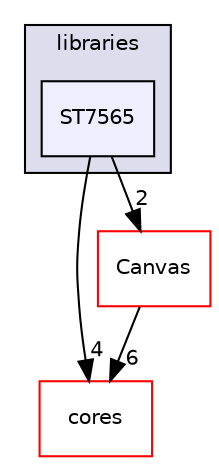 digraph "libraries/ST7565" {
  compound=true
  node [ fontsize="10", fontname="Helvetica"];
  edge [ labelfontsize="10", labelfontname="Helvetica"];
  subgraph clusterdir_bc0718b08fb2015b8e59c47b2805f60c {
    graph [ bgcolor="#ddddee", pencolor="black", label="libraries" fontname="Helvetica", fontsize="10", URL="dir_bc0718b08fb2015b8e59c47b2805f60c.html"]
  dir_b8528cd4601630eb63f410940fcf0d65 [shape=box, label="ST7565", style="filled", fillcolor="#eeeeff", pencolor="black", URL="dir_b8528cd4601630eb63f410940fcf0d65.html"];
  }
  dir_51d9c9f08f6806a0f97badf342e5b4d7 [shape=box label="cores" fillcolor="white" style="filled" color="red" URL="dir_51d9c9f08f6806a0f97badf342e5b4d7.html"];
  dir_356af1d24bd31439031a6e788a46a189 [shape=box label="Canvas" fillcolor="white" style="filled" color="red" URL="dir_356af1d24bd31439031a6e788a46a189.html"];
  dir_356af1d24bd31439031a6e788a46a189->dir_51d9c9f08f6806a0f97badf342e5b4d7 [headlabel="6", labeldistance=1.5 headhref="dir_000017_000000.html"];
  dir_b8528cd4601630eb63f410940fcf0d65->dir_51d9c9f08f6806a0f97badf342e5b4d7 [headlabel="4", labeldistance=1.5 headhref="dir_000076_000000.html"];
  dir_b8528cd4601630eb63f410940fcf0d65->dir_356af1d24bd31439031a6e788a46a189 [headlabel="2", labeldistance=1.5 headhref="dir_000076_000017.html"];
}
